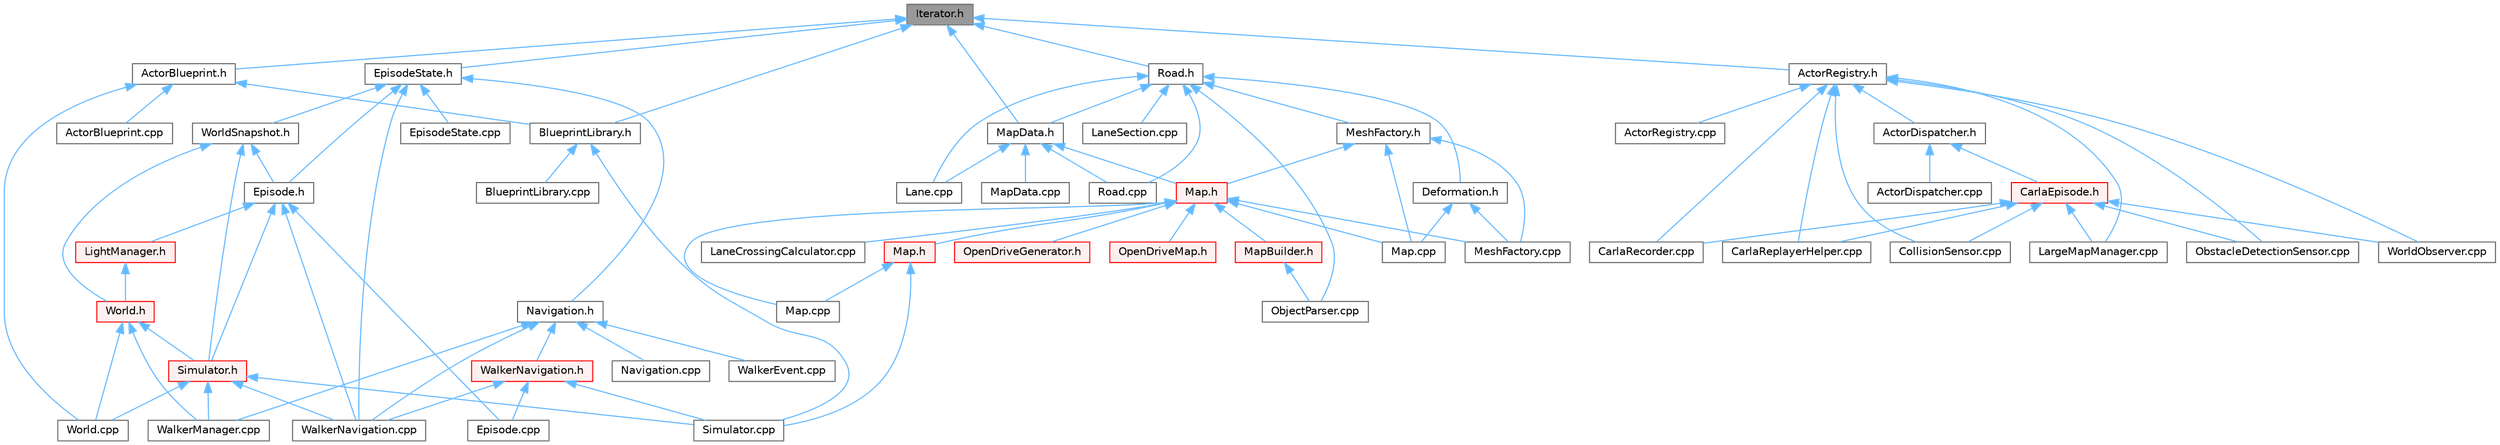 digraph "Iterator.h"
{
 // INTERACTIVE_SVG=YES
 // LATEX_PDF_SIZE
  bgcolor="transparent";
  edge [fontname=Helvetica,fontsize=10,labelfontname=Helvetica,labelfontsize=10];
  node [fontname=Helvetica,fontsize=10,shape=box,height=0.2,width=0.4];
  Node1 [id="Node000001",label="Iterator.h",height=0.2,width=0.4,color="gray40", fillcolor="grey60", style="filled", fontcolor="black",tooltip=" "];
  Node1 -> Node2 [id="edge1_Node000001_Node000002",dir="back",color="steelblue1",style="solid",tooltip=" "];
  Node2 [id="Node000002",label="ActorBlueprint.h",height=0.2,width=0.4,color="grey40", fillcolor="white", style="filled",URL="$de/de7/ActorBlueprint_8h.html",tooltip=" "];
  Node2 -> Node3 [id="edge2_Node000002_Node000003",dir="back",color="steelblue1",style="solid",tooltip=" "];
  Node3 [id="Node000003",label="ActorBlueprint.cpp",height=0.2,width=0.4,color="grey40", fillcolor="white", style="filled",URL="$d5/d3a/ActorBlueprint_8cpp.html",tooltip=" "];
  Node2 -> Node4 [id="edge3_Node000002_Node000004",dir="back",color="steelblue1",style="solid",tooltip=" "];
  Node4 [id="Node000004",label="BlueprintLibrary.h",height=0.2,width=0.4,color="grey40", fillcolor="white", style="filled",URL="$d3/d75/BlueprintLibrary_8h.html",tooltip=" "];
  Node4 -> Node5 [id="edge4_Node000004_Node000005",dir="back",color="steelblue1",style="solid",tooltip=" "];
  Node5 [id="Node000005",label="BlueprintLibrary.cpp",height=0.2,width=0.4,color="grey40", fillcolor="white", style="filled",URL="$da/d53/BlueprintLibrary_8cpp.html",tooltip=" "];
  Node4 -> Node6 [id="edge5_Node000004_Node000006",dir="back",color="steelblue1",style="solid",tooltip=" "];
  Node6 [id="Node000006",label="Simulator.cpp",height=0.2,width=0.4,color="grey40", fillcolor="white", style="filled",URL="$d2/d0c/Simulator_8cpp.html",tooltip=" "];
  Node2 -> Node7 [id="edge6_Node000002_Node000007",dir="back",color="steelblue1",style="solid",tooltip=" "];
  Node7 [id="Node000007",label="World.cpp",height=0.2,width=0.4,color="grey40", fillcolor="white", style="filled",URL="$d7/dfe/World_8cpp.html",tooltip=" "];
  Node1 -> Node8 [id="edge7_Node000001_Node000008",dir="back",color="steelblue1",style="solid",tooltip=" "];
  Node8 [id="Node000008",label="ActorRegistry.h",height=0.2,width=0.4,color="grey40", fillcolor="white", style="filled",URL="$da/de4/ActorRegistry_8h.html",tooltip=" "];
  Node8 -> Node9 [id="edge8_Node000008_Node000009",dir="back",color="steelblue1",style="solid",tooltip=" "];
  Node9 [id="Node000009",label="ActorDispatcher.h",height=0.2,width=0.4,color="grey40", fillcolor="white", style="filled",URL="$dc/ddc/ActorDispatcher_8h.html",tooltip=" "];
  Node9 -> Node10 [id="edge9_Node000009_Node000010",dir="back",color="steelblue1",style="solid",tooltip=" "];
  Node10 [id="Node000010",label="ActorDispatcher.cpp",height=0.2,width=0.4,color="grey40", fillcolor="white", style="filled",URL="$d0/d6a/ActorDispatcher_8cpp.html",tooltip=" "];
  Node9 -> Node11 [id="edge10_Node000009_Node000011",dir="back",color="steelblue1",style="solid",tooltip=" "];
  Node11 [id="Node000011",label="CarlaEpisode.h",height=0.2,width=0.4,color="red", fillcolor="#FFF0F0", style="filled",URL="$de/db8/CarlaEpisode_8h.html",tooltip=" "];
  Node11 -> Node47 [id="edge11_Node000011_Node000047",dir="back",color="steelblue1",style="solid",tooltip=" "];
  Node47 [id="Node000047",label="CarlaRecorder.cpp",height=0.2,width=0.4,color="grey40", fillcolor="white", style="filled",URL="$da/d49/CarlaRecorder_8cpp.html",tooltip=" "];
  Node11 -> Node21 [id="edge12_Node000011_Node000021",dir="back",color="steelblue1",style="solid",tooltip=" "];
  Node21 [id="Node000021",label="CarlaReplayerHelper.cpp",height=0.2,width=0.4,color="grey40", fillcolor="white", style="filled",URL="$d2/d32/CarlaReplayerHelper_8cpp.html",tooltip=" "];
  Node11 -> Node45 [id="edge13_Node000011_Node000045",dir="back",color="steelblue1",style="solid",tooltip=" "];
  Node45 [id="Node000045",label="CollisionSensor.cpp",height=0.2,width=0.4,color="grey40", fillcolor="white", style="filled",URL="$da/df0/CollisionSensor_8cpp.html",tooltip=" "];
  Node11 -> Node29 [id="edge14_Node000011_Node000029",dir="back",color="steelblue1",style="solid",tooltip=" "];
  Node29 [id="Node000029",label="LargeMapManager.cpp",height=0.2,width=0.4,color="grey40", fillcolor="white", style="filled",URL="$df/d6c/LargeMapManager_8cpp.html",tooltip=" "];
  Node11 -> Node46 [id="edge15_Node000011_Node000046",dir="back",color="steelblue1",style="solid",tooltip=" "];
  Node46 [id="Node000046",label="ObstacleDetectionSensor.cpp",height=0.2,width=0.4,color="grey40", fillcolor="white", style="filled",URL="$d2/d70/ObstacleDetectionSensor_8cpp.html",tooltip=" "];
  Node11 -> Node100 [id="edge16_Node000011_Node000100",dir="back",color="steelblue1",style="solid",tooltip=" "];
  Node100 [id="Node000100",label="WorldObserver.cpp",height=0.2,width=0.4,color="grey40", fillcolor="white", style="filled",URL="$d9/de7/WorldObserver_8cpp.html",tooltip=" "];
  Node8 -> Node54 [id="edge17_Node000008_Node000054",dir="back",color="steelblue1",style="solid",tooltip=" "];
  Node54 [id="Node000054",label="ActorRegistry.cpp",height=0.2,width=0.4,color="grey40", fillcolor="white", style="filled",URL="$d3/df3/ActorRegistry_8cpp.html",tooltip=" "];
  Node8 -> Node47 [id="edge18_Node000008_Node000047",dir="back",color="steelblue1",style="solid",tooltip=" "];
  Node8 -> Node21 [id="edge19_Node000008_Node000021",dir="back",color="steelblue1",style="solid",tooltip=" "];
  Node8 -> Node45 [id="edge20_Node000008_Node000045",dir="back",color="steelblue1",style="solid",tooltip=" "];
  Node8 -> Node29 [id="edge21_Node000008_Node000029",dir="back",color="steelblue1",style="solid",tooltip=" "];
  Node8 -> Node46 [id="edge22_Node000008_Node000046",dir="back",color="steelblue1",style="solid",tooltip=" "];
  Node8 -> Node100 [id="edge23_Node000008_Node000100",dir="back",color="steelblue1",style="solid",tooltip=" "];
  Node1 -> Node4 [id="edge24_Node000001_Node000004",dir="back",color="steelblue1",style="solid",tooltip=" "];
  Node1 -> Node101 [id="edge25_Node000001_Node000101",dir="back",color="steelblue1",style="solid",tooltip=" "];
  Node101 [id="Node000101",label="EpisodeState.h",height=0.2,width=0.4,color="grey40", fillcolor="white", style="filled",URL="$d7/df2/EpisodeState_8h.html",tooltip=" "];
  Node101 -> Node102 [id="edge26_Node000101_Node000102",dir="back",color="steelblue1",style="solid",tooltip=" "];
  Node102 [id="Node000102",label="Episode.h",height=0.2,width=0.4,color="grey40", fillcolor="white", style="filled",URL="$d9/d9e/Episode_8h.html",tooltip=" "];
  Node102 -> Node103 [id="edge27_Node000102_Node000103",dir="back",color="steelblue1",style="solid",tooltip=" "];
  Node103 [id="Node000103",label="Episode.cpp",height=0.2,width=0.4,color="grey40", fillcolor="white", style="filled",URL="$d6/d12/Episode_8cpp.html",tooltip=" "];
  Node102 -> Node104 [id="edge28_Node000102_Node000104",dir="back",color="steelblue1",style="solid",tooltip=" "];
  Node104 [id="Node000104",label="LightManager.h",height=0.2,width=0.4,color="red", fillcolor="#FFF0F0", style="filled",URL="$dd/d9a/LightManager_8h.html",tooltip=" "];
  Node104 -> Node107 [id="edge29_Node000104_Node000107",dir="back",color="steelblue1",style="solid",tooltip=" "];
  Node107 [id="Node000107",label="World.h",height=0.2,width=0.4,color="red", fillcolor="#FFF0F0", style="filled",URL="$dd/d5b/World_8h.html",tooltip=" "];
  Node107 -> Node162 [id="edge30_Node000107_Node000162",dir="back",color="steelblue1",style="solid",tooltip=" "];
  Node162 [id="Node000162",label="Simulator.h",height=0.2,width=0.4,color="red", fillcolor="#FFF0F0", style="filled",URL="$d6/d4a/Simulator_8h.html",tooltip=" "];
  Node162 -> Node6 [id="edge31_Node000162_Node000006",dir="back",color="steelblue1",style="solid",tooltip=" "];
  Node162 -> Node169 [id="edge32_Node000162_Node000169",dir="back",color="steelblue1",style="solid",tooltip=" "];
  Node169 [id="Node000169",label="WalkerManager.cpp",height=0.2,width=0.4,color="grey40", fillcolor="white", style="filled",URL="$d2/dbb/WalkerManager_8cpp.html",tooltip=" "];
  Node162 -> Node170 [id="edge33_Node000162_Node000170",dir="back",color="steelblue1",style="solid",tooltip=" "];
  Node170 [id="Node000170",label="WalkerNavigation.cpp",height=0.2,width=0.4,color="grey40", fillcolor="white", style="filled",URL="$de/d84/WalkerNavigation_8cpp.html",tooltip=" "];
  Node162 -> Node7 [id="edge34_Node000162_Node000007",dir="back",color="steelblue1",style="solid",tooltip=" "];
  Node107 -> Node169 [id="edge35_Node000107_Node000169",dir="back",color="steelblue1",style="solid",tooltip=" "];
  Node107 -> Node7 [id="edge36_Node000107_Node000007",dir="back",color="steelblue1",style="solid",tooltip=" "];
  Node102 -> Node162 [id="edge37_Node000102_Node000162",dir="back",color="steelblue1",style="solid",tooltip=" "];
  Node102 -> Node170 [id="edge38_Node000102_Node000170",dir="back",color="steelblue1",style="solid",tooltip=" "];
  Node101 -> Node185 [id="edge39_Node000101_Node000185",dir="back",color="steelblue1",style="solid",tooltip=" "];
  Node185 [id="Node000185",label="EpisodeState.cpp",height=0.2,width=0.4,color="grey40", fillcolor="white", style="filled",URL="$d9/df5/EpisodeState_8cpp.html",tooltip=" "];
  Node101 -> Node179 [id="edge40_Node000101_Node000179",dir="back",color="steelblue1",style="solid",tooltip=" "];
  Node179 [id="Node000179",label="Navigation.h",height=0.2,width=0.4,color="grey40", fillcolor="white", style="filled",URL="$d0/d36/Navigation_8h.html",tooltip=" "];
  Node179 -> Node178 [id="edge41_Node000179_Node000178",dir="back",color="steelblue1",style="solid",tooltip=" "];
  Node178 [id="Node000178",label="Navigation.cpp",height=0.2,width=0.4,color="grey40", fillcolor="white", style="filled",URL="$d5/d9c/Navigation_8cpp.html",tooltip=" "];
  Node179 -> Node180 [id="edge42_Node000179_Node000180",dir="back",color="steelblue1",style="solid",tooltip=" "];
  Node180 [id="Node000180",label="WalkerEvent.cpp",height=0.2,width=0.4,color="grey40", fillcolor="white", style="filled",URL="$de/db9/WalkerEvent_8cpp.html",tooltip=" "];
  Node179 -> Node169 [id="edge43_Node000179_Node000169",dir="back",color="steelblue1",style="solid",tooltip=" "];
  Node179 -> Node170 [id="edge44_Node000179_Node000170",dir="back",color="steelblue1",style="solid",tooltip=" "];
  Node179 -> Node181 [id="edge45_Node000179_Node000181",dir="back",color="steelblue1",style="solid",tooltip=" "];
  Node181 [id="Node000181",label="WalkerNavigation.h",height=0.2,width=0.4,color="red", fillcolor="#FFF0F0", style="filled",URL="$d5/d09/WalkerNavigation_8h.html",tooltip=" "];
  Node181 -> Node103 [id="edge46_Node000181_Node000103",dir="back",color="steelblue1",style="solid",tooltip=" "];
  Node181 -> Node6 [id="edge47_Node000181_Node000006",dir="back",color="steelblue1",style="solid",tooltip=" "];
  Node181 -> Node170 [id="edge48_Node000181_Node000170",dir="back",color="steelblue1",style="solid",tooltip=" "];
  Node101 -> Node170 [id="edge49_Node000101_Node000170",dir="back",color="steelblue1",style="solid",tooltip=" "];
  Node101 -> Node186 [id="edge50_Node000101_Node000186",dir="back",color="steelblue1",style="solid",tooltip=" "];
  Node186 [id="Node000186",label="WorldSnapshot.h",height=0.2,width=0.4,color="grey40", fillcolor="white", style="filled",URL="$df/d11/WorldSnapshot_8h.html",tooltip=" "];
  Node186 -> Node102 [id="edge51_Node000186_Node000102",dir="back",color="steelblue1",style="solid",tooltip=" "];
  Node186 -> Node162 [id="edge52_Node000186_Node000162",dir="back",color="steelblue1",style="solid",tooltip=" "];
  Node186 -> Node107 [id="edge53_Node000186_Node000107",dir="back",color="steelblue1",style="solid",tooltip=" "];
  Node1 -> Node187 [id="edge54_Node000001_Node000187",dir="back",color="steelblue1",style="solid",tooltip=" "];
  Node187 [id="Node000187",label="MapData.h",height=0.2,width=0.4,color="grey40", fillcolor="white", style="filled",URL="$d5/db7/MapData_8h.html",tooltip=" "];
  Node187 -> Node188 [id="edge55_Node000187_Node000188",dir="back",color="steelblue1",style="solid",tooltip=" "];
  Node188 [id="Node000188",label="Lane.cpp",height=0.2,width=0.4,color="grey40", fillcolor="white", style="filled",URL="$dc/d13/Lane_8cpp.html",tooltip=" "];
  Node187 -> Node189 [id="edge56_Node000187_Node000189",dir="back",color="steelblue1",style="solid",tooltip=" "];
  Node189 [id="Node000189",label="Map.h",height=0.2,width=0.4,color="red", fillcolor="#FFF0F0", style="filled",URL="$df/d64/road_2Map_8h.html",tooltip=" "];
  Node189 -> Node190 [id="edge57_Node000189_Node000190",dir="back",color="steelblue1",style="solid",tooltip=" "];
  Node190 [id="Node000190",label="LaneCrossingCalculator.cpp",height=0.2,width=0.4,color="grey40", fillcolor="white", style="filled",URL="$d5/da4/LaneCrossingCalculator_8cpp.html",tooltip=" "];
  Node189 -> Node191 [id="edge58_Node000189_Node000191",dir="back",color="steelblue1",style="solid",tooltip=" "];
  Node191 [id="Node000191",label="Map.cpp",height=0.2,width=0.4,color="grey40", fillcolor="white", style="filled",URL="$db/da0/client_2Map_8cpp.html",tooltip=" "];
  Node189 -> Node192 [id="edge59_Node000189_Node000192",dir="back",color="steelblue1",style="solid",tooltip=" "];
  Node192 [id="Node000192",label="Map.cpp",height=0.2,width=0.4,color="grey40", fillcolor="white", style="filled",URL="$d9/d5a/road_2Map_8cpp.html",tooltip=" "];
  Node189 -> Node193 [id="edge60_Node000189_Node000193",dir="back",color="steelblue1",style="solid",tooltip=" "];
  Node193 [id="Node000193",label="Map.h",height=0.2,width=0.4,color="red", fillcolor="#FFF0F0", style="filled",URL="$d4/d9d/client_2Map_8h.html",tooltip=" "];
  Node193 -> Node191 [id="edge61_Node000193_Node000191",dir="back",color="steelblue1",style="solid",tooltip=" "];
  Node193 -> Node6 [id="edge62_Node000193_Node000006",dir="back",color="steelblue1",style="solid",tooltip=" "];
  Node189 -> Node198 [id="edge63_Node000189_Node000198",dir="back",color="steelblue1",style="solid",tooltip=" "];
  Node198 [id="Node000198",label="MapBuilder.h",height=0.2,width=0.4,color="red", fillcolor="#FFF0F0", style="filled",URL="$de/d3b/MapBuilder_8h.html",tooltip=" "];
  Node198 -> Node205 [id="edge64_Node000198_Node000205",dir="back",color="steelblue1",style="solid",tooltip=" "];
  Node205 [id="Node000205",label="ObjectParser.cpp",height=0.2,width=0.4,color="grey40", fillcolor="white", style="filled",URL="$d9/df7/ObjectParser_8cpp.html",tooltip=" "];
  Node189 -> Node212 [id="edge65_Node000189_Node000212",dir="back",color="steelblue1",style="solid",tooltip=" "];
  Node212 [id="Node000212",label="MeshFactory.cpp",height=0.2,width=0.4,color="grey40", fillcolor="white", style="filled",URL="$dd/d9c/MeshFactory_8cpp.html",tooltip=" "];
  Node189 -> Node213 [id="edge66_Node000189_Node000213",dir="back",color="steelblue1",style="solid",tooltip=" "];
  Node213 [id="Node000213",label="OpenDriveGenerator.h",height=0.2,width=0.4,color="red", fillcolor="#FFF0F0", style="filled",URL="$d9/df1/OpenDriveGenerator_8h.html",tooltip=" "];
  Node189 -> Node214 [id="edge67_Node000189_Node000214",dir="back",color="steelblue1",style="solid",tooltip=" "];
  Node214 [id="Node000214",label="OpenDriveMap.h",height=0.2,width=0.4,color="red", fillcolor="#FFF0F0", style="filled",URL="$d6/d95/OpenDriveMap_8h.html",tooltip=" "];
  Node187 -> Node247 [id="edge68_Node000187_Node000247",dir="back",color="steelblue1",style="solid",tooltip=" "];
  Node247 [id="Node000247",label="MapData.cpp",height=0.2,width=0.4,color="grey40", fillcolor="white", style="filled",URL="$d9/d71/MapData_8cpp.html",tooltip=" "];
  Node187 -> Node248 [id="edge69_Node000187_Node000248",dir="back",color="steelblue1",style="solid",tooltip=" "];
  Node248 [id="Node000248",label="Road.cpp",height=0.2,width=0.4,color="grey40", fillcolor="white", style="filled",URL="$dc/d2f/Road_8cpp.html",tooltip=" "];
  Node1 -> Node249 [id="edge70_Node000001_Node000249",dir="back",color="steelblue1",style="solid",tooltip=" "];
  Node249 [id="Node000249",label="Road.h",height=0.2,width=0.4,color="grey40", fillcolor="white", style="filled",URL="$db/d48/Road_8h.html",tooltip=" "];
  Node249 -> Node250 [id="edge71_Node000249_Node000250",dir="back",color="steelblue1",style="solid",tooltip=" "];
  Node250 [id="Node000250",label="Deformation.h",height=0.2,width=0.4,color="grey40", fillcolor="white", style="filled",URL="$dd/d04/Deformation_8h.html",tooltip=" "];
  Node250 -> Node192 [id="edge72_Node000250_Node000192",dir="back",color="steelblue1",style="solid",tooltip=" "];
  Node250 -> Node212 [id="edge73_Node000250_Node000212",dir="back",color="steelblue1",style="solid",tooltip=" "];
  Node249 -> Node188 [id="edge74_Node000249_Node000188",dir="back",color="steelblue1",style="solid",tooltip=" "];
  Node249 -> Node251 [id="edge75_Node000249_Node000251",dir="back",color="steelblue1",style="solid",tooltip=" "];
  Node251 [id="Node000251",label="LaneSection.cpp",height=0.2,width=0.4,color="grey40", fillcolor="white", style="filled",URL="$d6/d5d/LaneSection_8cpp.html",tooltip=" "];
  Node249 -> Node187 [id="edge76_Node000249_Node000187",dir="back",color="steelblue1",style="solid",tooltip=" "];
  Node249 -> Node252 [id="edge77_Node000249_Node000252",dir="back",color="steelblue1",style="solid",tooltip=" "];
  Node252 [id="Node000252",label="MeshFactory.h",height=0.2,width=0.4,color="grey40", fillcolor="white", style="filled",URL="$d9/d87/MeshFactory_8h.html",tooltip=" "];
  Node252 -> Node192 [id="edge78_Node000252_Node000192",dir="back",color="steelblue1",style="solid",tooltip=" "];
  Node252 -> Node189 [id="edge79_Node000252_Node000189",dir="back",color="steelblue1",style="solid",tooltip=" "];
  Node252 -> Node212 [id="edge80_Node000252_Node000212",dir="back",color="steelblue1",style="solid",tooltip=" "];
  Node249 -> Node205 [id="edge81_Node000249_Node000205",dir="back",color="steelblue1",style="solid",tooltip=" "];
  Node249 -> Node248 [id="edge82_Node000249_Node000248",dir="back",color="steelblue1",style="solid",tooltip=" "];
}
